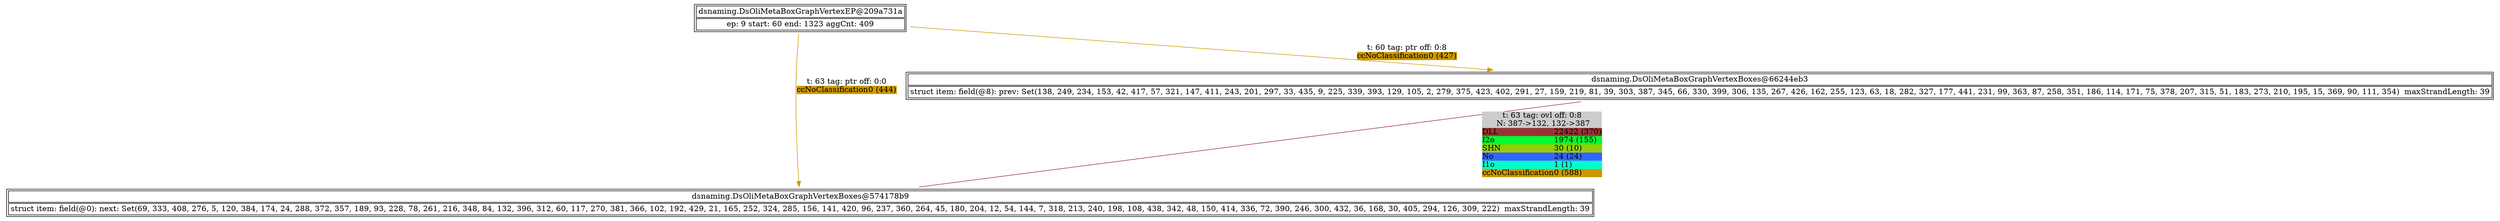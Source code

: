 digraph G {
	"dsnaming.DsOliMetaBoxGraphVertexEP@209a731a" -> "dsnaming.DsOliMetaBoxGraphVertexBoxes@574178b9" [color = "#CC9900", label = <<TABLE BORDER="0" ALIGN="left" COLOR="black" CELLBORDER="0"  CELLPADDING="0" CELLSPACING="0"><TR><TD COLSPAN="2">t: 63 tag: ptr off: 0:0</TD></TR><TR><TD ALIGN="left" BGCOLOR="#CC9900">ccNoClassification</TD><TD ALIGN="left" BGCOLOR="#CC9900">0 (444)</TD></TR></TABLE>>]
	"dsnaming.DsOliMetaBoxGraphVertexBoxes@66244eb3" -> "dsnaming.DsOliMetaBoxGraphVertexBoxes@574178b9" [dir = none, label = <<TABLE BORDER="0" ALIGN="left" BGCOLOR="#CCCCCC" COLOR="black" CELLBORDER="0" CELLPADDING="0" CELLSPACING="0"><TR><TD COLSPAN="2">t: 63 tag: ovl off: 0:8</TD></TR><TR><TD COLSPAN="2"> N: 387-&gt;132, 132-&gt;387</TD></TR><TR><TD ALIGN="left" BGCOLOR="#993333">DLL</TD><TD ALIGN="left" BGCOLOR="#993333">22422 (370)</TD></TR><TR><TD ALIGN="left" BGCOLOR="#00FF33">I2o</TD><TD ALIGN="left" BGCOLOR="#00FF33">1974 (155)</TD></TR><TR><TD ALIGN="left" BGCOLOR="#99CC00">SHN</TD><TD ALIGN="left" BGCOLOR="#99CC00">30 (10)</TD></TR><TR><TD ALIGN="left" BGCOLOR="#3366FF">No</TD><TD ALIGN="left" BGCOLOR="#3366FF">24 (24)</TD></TR><TR><TD ALIGN="left" BGCOLOR="#00FFCC">I1o</TD><TD ALIGN="left" BGCOLOR="#00FFCC">1 (1)</TD></TR><TR><TD ALIGN="left" BGCOLOR="#CC9900">ccNoClassification</TD><TD ALIGN="left" BGCOLOR="#CC9900">0 (588)</TD></TR></TABLE>>, color = "#993333"]
	"dsnaming.DsOliMetaBoxGraphVertexEP@209a731a" -> "dsnaming.DsOliMetaBoxGraphVertexBoxes@66244eb3" [color = "#CC9900", label = <<TABLE BORDER="0" ALIGN="left" COLOR="black" CELLBORDER="0"  CELLPADDING="0" CELLSPACING="0"><TR><TD COLSPAN="2">t: 60 tag: ptr off: 0:8</TD></TR><TR><TD ALIGN="left" BGCOLOR="#CC9900">ccNoClassification</TD><TD ALIGN="left" BGCOLOR="#CC9900">0 (427)</TD></TR></TABLE>>]
	subgraph connected_vertices {
		rankdir = LR
		"dsnaming.DsOliMetaBoxGraphVertexBoxes@66244eb3"  [label = <<TABLE><TR><TD COLSPAN="2">dsnaming.DsOliMetaBoxGraphVertexBoxes@66244eb3</TD></TR><TR><TD COLSPAN="2">struct item: field(@8): prev: Set(138, 249, 234, 153, 42, 417, 57, 321, 147, 411, 243, 201, 297, 33, 435, 9, 225, 339, 393, 129, 105, 2, 279, 375, 423, 402, 291, 27, 159, 219, 81, 39, 303, 387, 345, 66, 330, 399, 306, 135, 267, 426, 162, 255, 123, 63, 18, 282, 327, 177, 441, 231, 99, 363, 87, 258, 351, 186, 114, 171, 75, 378, 207, 315, 51, 183, 273, 210, 195, 15, 369, 90, 111, 354)  maxStrandLength: 39</TD></TR></TABLE>>, shape = none]
		"dsnaming.DsOliMetaBoxGraphVertexEP@209a731a"  [label = <<TABLE><TR><TD COLSPAN="2">dsnaming.DsOliMetaBoxGraphVertexEP@209a731a</TD></TR><TR><TD COLSPAN="2">ep: 9 start: 60 end: 1323 aggCnt: 409</TD></TR></TABLE>>, shape = none]
		"dsnaming.DsOliMetaBoxGraphVertexBoxes@574178b9"  [label = <<TABLE><TR><TD COLSPAN="2">dsnaming.DsOliMetaBoxGraphVertexBoxes@574178b9</TD></TR><TR><TD COLSPAN="2">struct item: field(@0): next: Set(69, 333, 408, 276, 5, 120, 384, 174, 24, 288, 372, 357, 189, 93, 228, 78, 261, 216, 348, 84, 132, 396, 312, 60, 117, 270, 381, 366, 102, 192, 429, 21, 165, 252, 324, 285, 156, 141, 420, 96, 237, 360, 264, 45, 180, 204, 12, 54, 144, 7, 318, 213, 240, 198, 108, 438, 342, 48, 150, 414, 336, 72, 390, 246, 300, 432, 36, 168, 30, 405, 294, 126, 309, 222)  maxStrandLength: 39</TD></TR></TABLE>>, shape = none]
	}
}